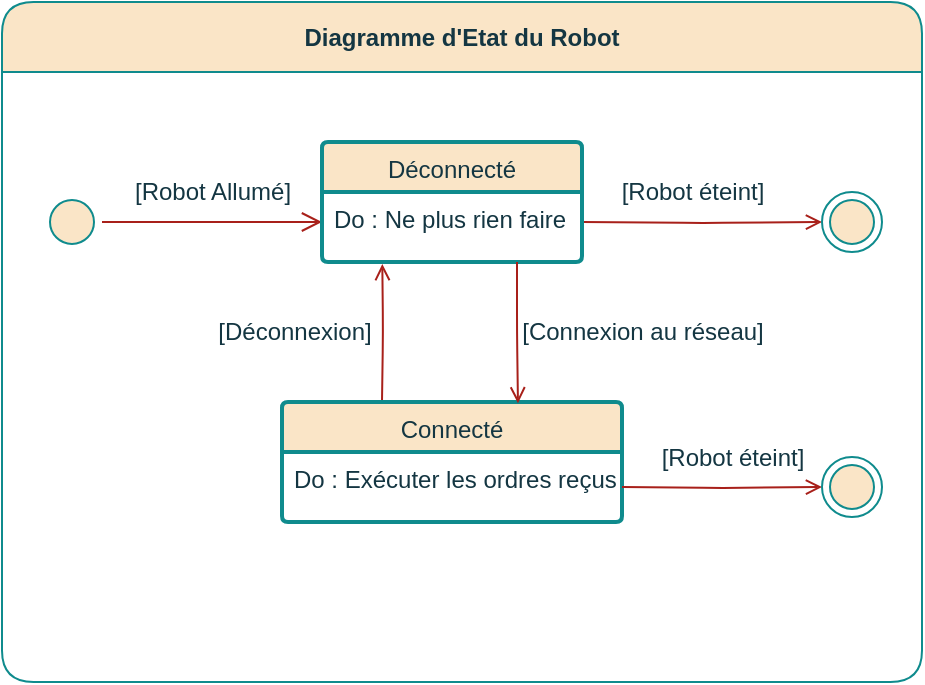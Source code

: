 <mxfile version="24.7.17">
  <diagram name="Page-1" id="AB0keoI7-ha-Tv2clOvg">
    <mxGraphModel dx="840" dy="553" grid="1" gridSize="10" guides="1" tooltips="1" connect="1" arrows="1" fold="1" page="1" pageScale="1" pageWidth="827" pageHeight="1169" math="0" shadow="0">
      <root>
        <mxCell id="0" />
        <mxCell id="1" parent="0" />
        <mxCell id="us3GWqnWjrYGklk017k6-29" value="Diagramme d&#39;Etat du Robot" style="swimlane;whiteSpace=wrap;html=1;labelBackgroundColor=none;fillColor=#FAE5C7;strokeColor=#0F8B8D;fontColor=#143642;rounded=1;swimlaneFillColor=default;startSize=35;" parent="1" vertex="1">
          <mxGeometry x="184" y="415" width="460" height="340" as="geometry" />
        </mxCell>
        <mxCell id="us3GWqnWjrYGklk017k6-24" value="" style="ellipse;html=1;shape=startState;fillColor=#FAE5C7;strokeColor=#0F8B8D;labelBackgroundColor=none;fontColor=#143642;rounded=1;" parent="us3GWqnWjrYGklk017k6-29" vertex="1">
          <mxGeometry x="20" y="95" width="30" height="30" as="geometry" />
        </mxCell>
        <mxCell id="us3GWqnWjrYGklk017k6-30" value="[Robot Allumé]" style="text;html=1;align=center;verticalAlign=middle;resizable=0;points=[];autosize=1;strokeColor=none;fillColor=none;labelBackgroundColor=none;fontColor=#143642;rounded=1;" parent="us3GWqnWjrYGklk017k6-29" vertex="1">
          <mxGeometry x="55" y="80" width="100" height="30" as="geometry" />
        </mxCell>
        <mxCell id="us3GWqnWjrYGklk017k6-25" value="" style="edgeStyle=orthogonalEdgeStyle;html=1;verticalAlign=bottom;endArrow=open;endSize=8;strokeColor=#A8201A;rounded=1;entryX=0;entryY=0.5;entryDx=0;entryDy=0;labelBackgroundColor=none;fontColor=default;" parent="us3GWqnWjrYGklk017k6-29" source="us3GWqnWjrYGklk017k6-24" edge="1">
          <mxGeometry relative="1" as="geometry">
            <mxPoint x="160" y="110" as="targetPoint" />
          </mxGeometry>
        </mxCell>
        <mxCell id="us3GWqnWjrYGklk017k6-34" style="edgeStyle=orthogonalEdgeStyle;rounded=1;orthogonalLoop=1;jettySize=auto;html=1;exitX=1;exitY=0.5;exitDx=0;exitDy=0;entryX=0;entryY=0.5;entryDx=0;entryDy=0;labelBackgroundColor=none;strokeColor=#A8201A;fontColor=default;endArrow=open;endFill=0;" parent="us3GWqnWjrYGklk017k6-29" target="us3GWqnWjrYGklk017k6-26" edge="1">
          <mxGeometry relative="1" as="geometry">
            <mxPoint x="290" y="110" as="sourcePoint" />
          </mxGeometry>
        </mxCell>
        <mxCell id="us3GWqnWjrYGklk017k6-26" value="" style="ellipse;html=1;shape=endState;fillColor=#FAE5C7;strokeColor=#0F8B8D;labelBackgroundColor=none;fontColor=#143642;rounded=1;" parent="us3GWqnWjrYGklk017k6-29" vertex="1">
          <mxGeometry x="410" y="95" width="30" height="30" as="geometry" />
        </mxCell>
        <mxCell id="i4PkWLWOLBSJWLH8n1Sa-2" value="[Connexion au réseau]" style="text;html=1;align=center;verticalAlign=middle;resizable=0;points=[];autosize=1;strokeColor=none;fillColor=none;labelBackgroundColor=none;fontColor=#143642;rounded=1;" vertex="1" parent="us3GWqnWjrYGklk017k6-29">
          <mxGeometry x="250" y="150" width="140" height="30" as="geometry" />
        </mxCell>
        <mxCell id="i4PkWLWOLBSJWLH8n1Sa-4" style="edgeStyle=orthogonalEdgeStyle;rounded=1;orthogonalLoop=1;jettySize=auto;html=1;exitX=0.25;exitY=0;exitDx=0;exitDy=0;entryX=0.232;entryY=1.03;entryDx=0;entryDy=0;labelBackgroundColor=none;strokeColor=#A8201A;fontColor=default;endArrow=open;endFill=0;entryPerimeter=0;" edge="1" parent="us3GWqnWjrYGklk017k6-29" target="i4PkWLWOLBSJWLH8n1Sa-16">
          <mxGeometry relative="1" as="geometry">
            <mxPoint x="190" y="200" as="sourcePoint" />
            <mxPoint x="190" y="140" as="targetPoint" />
          </mxGeometry>
        </mxCell>
        <mxCell id="i4PkWLWOLBSJWLH8n1Sa-5" value="[Déconnexion]" style="text;html=1;align=center;verticalAlign=middle;resizable=0;points=[];autosize=1;strokeColor=none;fillColor=none;labelBackgroundColor=none;fontColor=#143642;rounded=1;" vertex="1" parent="us3GWqnWjrYGklk017k6-29">
          <mxGeometry x="96" y="150" width="100" height="30" as="geometry" />
        </mxCell>
        <mxCell id="i4PkWLWOLBSJWLH8n1Sa-6" value="[Robot éteint]" style="text;html=1;align=center;verticalAlign=middle;resizable=0;points=[];autosize=1;strokeColor=none;fillColor=none;labelBackgroundColor=none;fontColor=#143642;rounded=1;" vertex="1" parent="us3GWqnWjrYGklk017k6-29">
          <mxGeometry x="300" y="80" width="90" height="30" as="geometry" />
        </mxCell>
        <mxCell id="i4PkWLWOLBSJWLH8n1Sa-15" value="&lt;font style=&quot;font-size: 12px;&quot;&gt;Déconnecté&lt;/font&gt;" style="swimlane;childLayout=stackLayout;horizontal=1;startSize=25;horizontalStack=0;rounded=1;fontSize=14;fontStyle=0;strokeWidth=2;resizeParent=0;resizeLast=1;shadow=0;dashed=0;align=center;arcSize=4;whiteSpace=wrap;html=1;labelBackgroundColor=none;fillColor=#FAE5C7;strokeColor=#0F8B8D;fontColor=#143642;" vertex="1" parent="us3GWqnWjrYGklk017k6-29">
          <mxGeometry x="160" y="70" width="130" height="60" as="geometry" />
        </mxCell>
        <mxCell id="i4PkWLWOLBSJWLH8n1Sa-16" value="Do : Ne plus rien faire&lt;div&gt;&lt;br&gt;&lt;/div&gt;" style="align=left;strokeColor=none;fillColor=none;spacingLeft=4;fontSize=12;verticalAlign=top;resizable=0;rotatable=0;part=1;html=1;labelBackgroundColor=none;fontColor=#143642;" vertex="1" parent="i4PkWLWOLBSJWLH8n1Sa-15">
          <mxGeometry y="25" width="130" height="35" as="geometry" />
        </mxCell>
        <mxCell id="i4PkWLWOLBSJWLH8n1Sa-19" value="&lt;span style=&quot;font-size: 12px;&quot;&gt;Connecté&lt;/span&gt;" style="swimlane;childLayout=stackLayout;horizontal=1;startSize=25;horizontalStack=0;rounded=1;fontSize=14;fontStyle=0;strokeWidth=2;resizeParent=0;resizeLast=1;shadow=0;dashed=0;align=center;arcSize=4;whiteSpace=wrap;html=1;labelBackgroundColor=none;fillColor=#FAE5C7;strokeColor=#0F8B8D;fontColor=#143642;" vertex="1" parent="us3GWqnWjrYGklk017k6-29">
          <mxGeometry x="140" y="200" width="170" height="60" as="geometry" />
        </mxCell>
        <mxCell id="i4PkWLWOLBSJWLH8n1Sa-20" value="Do : Exécuter les ordres reçus" style="align=left;strokeColor=none;fillColor=none;spacingLeft=4;fontSize=12;verticalAlign=top;resizable=0;rotatable=0;part=1;html=1;labelBackgroundColor=none;fontColor=#143642;" vertex="1" parent="i4PkWLWOLBSJWLH8n1Sa-19">
          <mxGeometry y="25" width="170" height="35" as="geometry" />
        </mxCell>
        <mxCell id="i4PkWLWOLBSJWLH8n1Sa-21" style="edgeStyle=orthogonalEdgeStyle;rounded=1;orthogonalLoop=1;jettySize=auto;html=1;exitX=1;exitY=0.5;exitDx=0;exitDy=0;entryX=0;entryY=0.5;entryDx=0;entryDy=0;labelBackgroundColor=none;strokeColor=#A8201A;fontColor=default;endArrow=open;endFill=0;" edge="1" parent="us3GWqnWjrYGklk017k6-29" target="i4PkWLWOLBSJWLH8n1Sa-22">
          <mxGeometry relative="1" as="geometry">
            <mxPoint x="310" y="242.5" as="sourcePoint" />
          </mxGeometry>
        </mxCell>
        <mxCell id="i4PkWLWOLBSJWLH8n1Sa-22" value="" style="ellipse;html=1;shape=endState;fillColor=#FAE5C7;strokeColor=#0F8B8D;labelBackgroundColor=none;fontColor=#143642;rounded=1;" vertex="1" parent="us3GWqnWjrYGklk017k6-29">
          <mxGeometry x="410" y="227.5" width="30" height="30" as="geometry" />
        </mxCell>
        <mxCell id="i4PkWLWOLBSJWLH8n1Sa-23" value="[Robot éteint]" style="text;html=1;align=center;verticalAlign=middle;resizable=0;points=[];autosize=1;strokeColor=none;fillColor=none;labelBackgroundColor=none;fontColor=#143642;rounded=1;" vertex="1" parent="us3GWqnWjrYGklk017k6-29">
          <mxGeometry x="320" y="212.5" width="90" height="30" as="geometry" />
        </mxCell>
        <mxCell id="i4PkWLWOLBSJWLH8n1Sa-24" style="edgeStyle=orthogonalEdgeStyle;rounded=1;orthogonalLoop=1;jettySize=auto;html=1;exitX=0.75;exitY=1;exitDx=0;exitDy=0;entryX=0.694;entryY=0.011;entryDx=0;entryDy=0;labelBackgroundColor=none;strokeColor=#A8201A;fontColor=default;endArrow=open;endFill=0;entryPerimeter=0;" edge="1" parent="us3GWqnWjrYGklk017k6-29" source="i4PkWLWOLBSJWLH8n1Sa-16" target="i4PkWLWOLBSJWLH8n1Sa-19">
          <mxGeometry relative="1" as="geometry">
            <mxPoint x="200" y="210" as="sourcePoint" />
            <mxPoint x="200" y="150" as="targetPoint" />
          </mxGeometry>
        </mxCell>
      </root>
    </mxGraphModel>
  </diagram>
</mxfile>

